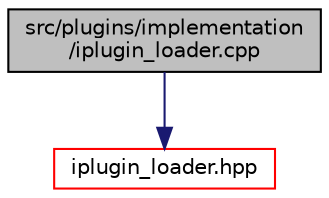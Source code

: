 digraph "src/plugins/implementation/iplugin_loader.cpp"
{
 // LATEX_PDF_SIZE
  edge [fontname="Helvetica",fontsize="10",labelfontname="Helvetica",labelfontsize="10"];
  node [fontname="Helvetica",fontsize="10",shape=record];
  Node1 [label="src/plugins/implementation\l/iplugin_loader.cpp",height=0.2,width=0.4,color="black", fillcolor="grey75", style="filled", fontcolor="black",tooltip=" "];
  Node1 -> Node2 [color="midnightblue",fontsize="10",style="solid",fontname="Helvetica"];
  Node2 [label="iplugin_loader.hpp",height=0.2,width=0.4,color="red", fillcolor="white", style="filled",URL="$iplugin__loader_8hpp.html",tooltip=" "];
}
